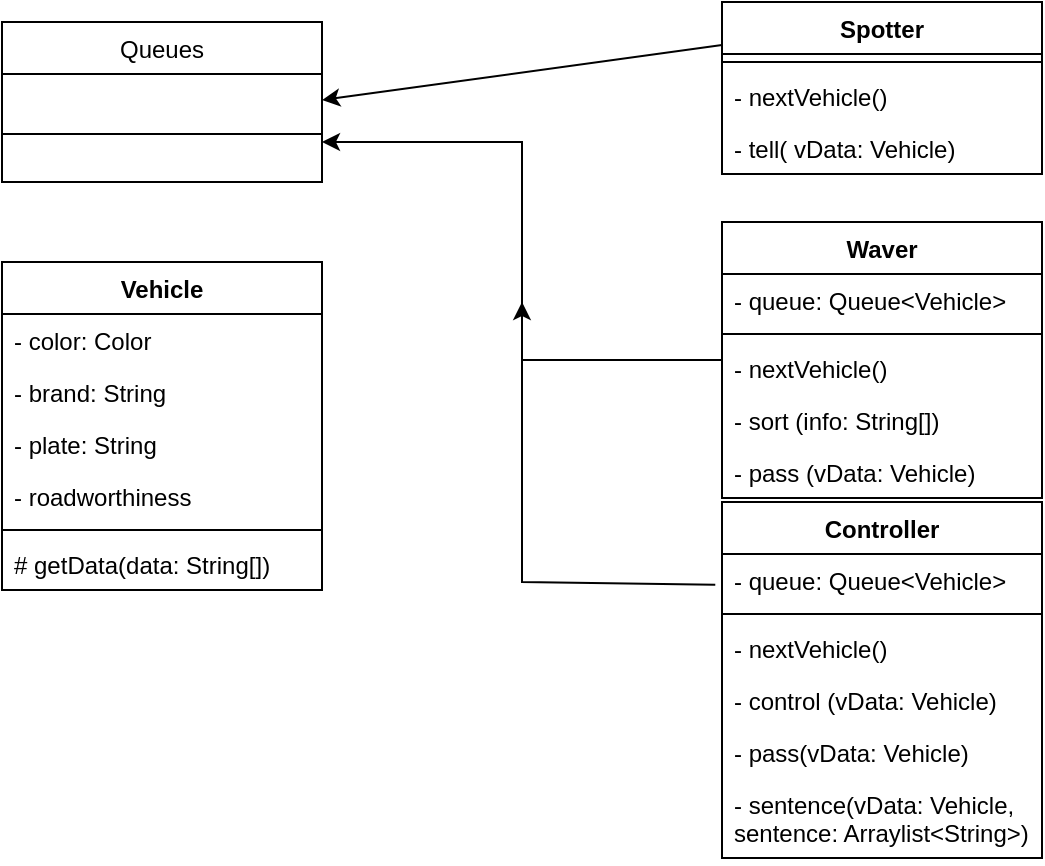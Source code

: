 <mxfile version="20.7.4" type="device"><diagram id="C5RBs43oDa-KdzZeNtuy" name="Page-1"><mxGraphModel dx="703" dy="682" grid="1" gridSize="10" guides="1" tooltips="1" connect="1" arrows="1" fold="1" page="1" pageScale="1" pageWidth="827" pageHeight="1169" math="0" shadow="0"><root><mxCell id="WIyWlLk6GJQsqaUBKTNV-0"/><mxCell id="WIyWlLk6GJQsqaUBKTNV-1" parent="WIyWlLk6GJQsqaUBKTNV-0"/><mxCell id="zkfFHV4jXpPFQw0GAbJ--6" value="Queues" style="swimlane;fontStyle=0;align=center;verticalAlign=top;childLayout=stackLayout;horizontal=1;startSize=26;horizontalStack=0;resizeParent=1;resizeLast=0;collapsible=1;marginBottom=0;rounded=0;shadow=0;strokeWidth=1;" parent="WIyWlLk6GJQsqaUBKTNV-1" vertex="1"><mxGeometry x="110" y="80" width="160" height="80" as="geometry"><mxRectangle x="130" y="380" width="160" height="26" as="alternateBounds"/></mxGeometry></mxCell><mxCell id="fuEfKK3UGycccUKb01st-0" value=" " style="text;strokeColor=none;fillColor=none;align=left;verticalAlign=top;spacingLeft=4;spacingRight=4;overflow=hidden;rotatable=0;points=[[0,0.5],[1,0.5]];portConstraint=eastwest;" vertex="1" parent="zkfFHV4jXpPFQw0GAbJ--6"><mxGeometry y="26" width="160" height="26" as="geometry"/></mxCell><mxCell id="zkfFHV4jXpPFQw0GAbJ--9" value="" style="line;html=1;strokeWidth=1;align=left;verticalAlign=middle;spacingTop=-1;spacingLeft=3;spacingRight=3;rotatable=0;labelPosition=right;points=[];portConstraint=eastwest;" parent="zkfFHV4jXpPFQw0GAbJ--6" vertex="1"><mxGeometry y="52" width="160" height="8" as="geometry"/></mxCell><mxCell id="fuEfKK3UGycccUKb01st-1" value="Spotter" style="swimlane;fontStyle=1;align=center;verticalAlign=top;childLayout=stackLayout;horizontal=1;startSize=26;horizontalStack=0;resizeParent=1;resizeParentMax=0;resizeLast=0;collapsible=1;marginBottom=0;" vertex="1" parent="WIyWlLk6GJQsqaUBKTNV-1"><mxGeometry x="470" y="70" width="160" height="86" as="geometry"/></mxCell><mxCell id="fuEfKK3UGycccUKb01st-3" value="" style="line;strokeWidth=1;fillColor=none;align=left;verticalAlign=middle;spacingTop=-1;spacingLeft=3;spacingRight=3;rotatable=0;labelPosition=right;points=[];portConstraint=eastwest;strokeColor=inherit;" vertex="1" parent="fuEfKK3UGycccUKb01st-1"><mxGeometry y="26" width="160" height="8" as="geometry"/></mxCell><mxCell id="fuEfKK3UGycccUKb01st-55" value="- nextVehicle()" style="text;strokeColor=none;fillColor=none;align=left;verticalAlign=top;spacingLeft=4;spacingRight=4;overflow=hidden;rotatable=0;points=[[0,0.5],[1,0.5]];portConstraint=eastwest;" vertex="1" parent="fuEfKK3UGycccUKb01st-1"><mxGeometry y="34" width="160" height="26" as="geometry"/></mxCell><mxCell id="fuEfKK3UGycccUKb01st-4" value="- tell( vData: Vehicle)" style="text;strokeColor=none;fillColor=none;align=left;verticalAlign=top;spacingLeft=4;spacingRight=4;overflow=hidden;rotatable=0;points=[[0,0.5],[1,0.5]];portConstraint=eastwest;" vertex="1" parent="fuEfKK3UGycccUKb01st-1"><mxGeometry y="60" width="160" height="26" as="geometry"/></mxCell><mxCell id="fuEfKK3UGycccUKb01st-29" style="edgeStyle=orthogonalEdgeStyle;rounded=0;orthogonalLoop=1;jettySize=auto;html=1;exitX=0;exitY=0.5;exitDx=0;exitDy=0;entryX=1;entryY=0.75;entryDx=0;entryDy=0;" edge="1" parent="WIyWlLk6GJQsqaUBKTNV-1" source="fuEfKK3UGycccUKb01st-5" target="zkfFHV4jXpPFQw0GAbJ--6"><mxGeometry relative="1" as="geometry"/></mxCell><mxCell id="fuEfKK3UGycccUKb01st-5" value="Waver" style="swimlane;fontStyle=1;align=center;verticalAlign=top;childLayout=stackLayout;horizontal=1;startSize=26;horizontalStack=0;resizeParent=1;resizeParentMax=0;resizeLast=0;collapsible=1;marginBottom=0;" vertex="1" parent="WIyWlLk6GJQsqaUBKTNV-1"><mxGeometry x="470" y="180" width="160" height="138" as="geometry"/></mxCell><mxCell id="fuEfKK3UGycccUKb01st-58" value="- queue: Queue&lt;Vehicle&gt;" style="text;strokeColor=none;fillColor=none;align=left;verticalAlign=top;spacingLeft=4;spacingRight=4;overflow=hidden;rotatable=0;points=[[0,0.5],[1,0.5]];portConstraint=eastwest;" vertex="1" parent="fuEfKK3UGycccUKb01st-5"><mxGeometry y="26" width="160" height="26" as="geometry"/></mxCell><mxCell id="fuEfKK3UGycccUKb01st-7" value="" style="line;strokeWidth=1;fillColor=none;align=left;verticalAlign=middle;spacingTop=-1;spacingLeft=3;spacingRight=3;rotatable=0;labelPosition=right;points=[];portConstraint=eastwest;strokeColor=inherit;" vertex="1" parent="fuEfKK3UGycccUKb01st-5"><mxGeometry y="52" width="160" height="8" as="geometry"/></mxCell><mxCell id="fuEfKK3UGycccUKb01st-57" value="- nextVehicle()" style="text;strokeColor=none;fillColor=none;align=left;verticalAlign=top;spacingLeft=4;spacingRight=4;overflow=hidden;rotatable=0;points=[[0,0.5],[1,0.5]];portConstraint=eastwest;" vertex="1" parent="fuEfKK3UGycccUKb01st-5"><mxGeometry y="60" width="160" height="26" as="geometry"/></mxCell><mxCell id="fuEfKK3UGycccUKb01st-8" value="- sort (info: String[])" style="text;strokeColor=none;fillColor=none;align=left;verticalAlign=top;spacingLeft=4;spacingRight=4;overflow=hidden;rotatable=0;points=[[0,0.5],[1,0.5]];portConstraint=eastwest;" vertex="1" parent="fuEfKK3UGycccUKb01st-5"><mxGeometry y="86" width="160" height="26" as="geometry"/></mxCell><mxCell id="fuEfKK3UGycccUKb01st-9" value="- pass (vData: Vehicle)" style="text;strokeColor=none;fillColor=none;align=left;verticalAlign=top;spacingLeft=4;spacingRight=4;overflow=hidden;rotatable=0;points=[[0,0.5],[1,0.5]];portConstraint=eastwest;" vertex="1" parent="fuEfKK3UGycccUKb01st-5"><mxGeometry y="112" width="160" height="26" as="geometry"/></mxCell><mxCell id="fuEfKK3UGycccUKb01st-14" value="Controller" style="swimlane;fontStyle=1;align=center;verticalAlign=top;childLayout=stackLayout;horizontal=1;startSize=26;horizontalStack=0;resizeParent=1;resizeParentMax=0;resizeLast=0;collapsible=1;marginBottom=0;" vertex="1" parent="WIyWlLk6GJQsqaUBKTNV-1"><mxGeometry x="470" y="320" width="160" height="178" as="geometry"/></mxCell><mxCell id="fuEfKK3UGycccUKb01st-59" value="- queue: Queue&lt;Vehicle&gt;" style="text;strokeColor=none;fillColor=none;align=left;verticalAlign=top;spacingLeft=4;spacingRight=4;overflow=hidden;rotatable=0;points=[[0,0.5],[1,0.5]];portConstraint=eastwest;" vertex="1" parent="fuEfKK3UGycccUKb01st-14"><mxGeometry y="26" width="160" height="26" as="geometry"/></mxCell><mxCell id="fuEfKK3UGycccUKb01st-16" value="" style="line;strokeWidth=1;fillColor=none;align=left;verticalAlign=middle;spacingTop=-1;spacingLeft=3;spacingRight=3;rotatable=0;labelPosition=right;points=[];portConstraint=eastwest;strokeColor=inherit;" vertex="1" parent="fuEfKK3UGycccUKb01st-14"><mxGeometry y="52" width="160" height="8" as="geometry"/></mxCell><mxCell id="fuEfKK3UGycccUKb01st-56" value="- nextVehicle()" style="text;strokeColor=none;fillColor=none;align=left;verticalAlign=top;spacingLeft=4;spacingRight=4;overflow=hidden;rotatable=0;points=[[0,0.5],[1,0.5]];portConstraint=eastwest;" vertex="1" parent="fuEfKK3UGycccUKb01st-14"><mxGeometry y="60" width="160" height="26" as="geometry"/></mxCell><mxCell id="fuEfKK3UGycccUKb01st-17" value="- control (vData: Vehicle)" style="text;strokeColor=none;fillColor=none;align=left;verticalAlign=top;spacingLeft=4;spacingRight=4;overflow=hidden;rotatable=0;points=[[0,0.5],[1,0.5]];portConstraint=eastwest;" vertex="1" parent="fuEfKK3UGycccUKb01st-14"><mxGeometry y="86" width="160" height="26" as="geometry"/></mxCell><mxCell id="fuEfKK3UGycccUKb01st-53" value="- pass(vData: Vehicle)" style="text;strokeColor=none;fillColor=none;align=left;verticalAlign=top;spacingLeft=4;spacingRight=4;overflow=hidden;rotatable=0;points=[[0,0.5],[1,0.5]];portConstraint=eastwest;" vertex="1" parent="fuEfKK3UGycccUKb01st-14"><mxGeometry y="112" width="160" height="26" as="geometry"/></mxCell><mxCell id="fuEfKK3UGycccUKb01st-54" value="- sentence(vData: Vehicle, &#10;sentence: Arraylist&lt;String&gt;)" style="text;strokeColor=none;fillColor=none;align=left;verticalAlign=top;spacingLeft=4;spacingRight=4;overflow=hidden;rotatable=0;points=[[0,0.5],[1,0.5]];portConstraint=eastwest;" vertex="1" parent="fuEfKK3UGycccUKb01st-14"><mxGeometry y="138" width="160" height="40" as="geometry"/></mxCell><mxCell id="fuEfKK3UGycccUKb01st-18" value="Vehicle" style="swimlane;fontStyle=1;align=center;verticalAlign=top;childLayout=stackLayout;horizontal=1;startSize=26;horizontalStack=0;resizeParent=1;resizeParentMax=0;resizeLast=0;collapsible=1;marginBottom=0;" vertex="1" parent="WIyWlLk6GJQsqaUBKTNV-1"><mxGeometry x="110" y="200" width="160" height="164" as="geometry"/></mxCell><mxCell id="fuEfKK3UGycccUKb01st-19" value="- color: Color" style="text;strokeColor=none;fillColor=none;align=left;verticalAlign=top;spacingLeft=4;spacingRight=4;overflow=hidden;rotatable=0;points=[[0,0.5],[1,0.5]];portConstraint=eastwest;" vertex="1" parent="fuEfKK3UGycccUKb01st-18"><mxGeometry y="26" width="160" height="26" as="geometry"/></mxCell><mxCell id="fuEfKK3UGycccUKb01st-22" value="- brand: String" style="text;strokeColor=none;fillColor=none;align=left;verticalAlign=top;spacingLeft=4;spacingRight=4;overflow=hidden;rotatable=0;points=[[0,0.5],[1,0.5]];portConstraint=eastwest;" vertex="1" parent="fuEfKK3UGycccUKb01st-18"><mxGeometry y="52" width="160" height="26" as="geometry"/></mxCell><mxCell id="fuEfKK3UGycccUKb01st-23" value="- plate: String" style="text;strokeColor=none;fillColor=none;align=left;verticalAlign=top;spacingLeft=4;spacingRight=4;overflow=hidden;rotatable=0;points=[[0,0.5],[1,0.5]];portConstraint=eastwest;" vertex="1" parent="fuEfKK3UGycccUKb01st-18"><mxGeometry y="78" width="160" height="26" as="geometry"/></mxCell><mxCell id="fuEfKK3UGycccUKb01st-24" value="- roadworthiness" style="text;strokeColor=none;fillColor=none;align=left;verticalAlign=top;spacingLeft=4;spacingRight=4;overflow=hidden;rotatable=0;points=[[0,0.5],[1,0.5]];portConstraint=eastwest;" vertex="1" parent="fuEfKK3UGycccUKb01st-18"><mxGeometry y="104" width="160" height="26" as="geometry"/></mxCell><mxCell id="fuEfKK3UGycccUKb01st-20" value="" style="line;strokeWidth=1;fillColor=none;align=left;verticalAlign=middle;spacingTop=-1;spacingLeft=3;spacingRight=3;rotatable=0;labelPosition=right;points=[];portConstraint=eastwest;strokeColor=inherit;" vertex="1" parent="fuEfKK3UGycccUKb01st-18"><mxGeometry y="130" width="160" height="8" as="geometry"/></mxCell><mxCell id="fuEfKK3UGycccUKb01st-21" value="# getData(data: String[])" style="text;strokeColor=none;fillColor=none;align=left;verticalAlign=top;spacingLeft=4;spacingRight=4;overflow=hidden;rotatable=0;points=[[0,0.5],[1,0.5]];portConstraint=eastwest;" vertex="1" parent="fuEfKK3UGycccUKb01st-18"><mxGeometry y="138" width="160" height="26" as="geometry"/></mxCell><mxCell id="fuEfKK3UGycccUKb01st-28" value="" style="endArrow=classic;html=1;rounded=0;entryX=1;entryY=0.5;entryDx=0;entryDy=0;exitX=0;exitY=0.25;exitDx=0;exitDy=0;" edge="1" parent="WIyWlLk6GJQsqaUBKTNV-1" source="fuEfKK3UGycccUKb01st-1" target="fuEfKK3UGycccUKb01st-0"><mxGeometry width="50" height="50" relative="1" as="geometry"><mxPoint x="340" y="160" as="sourcePoint"/><mxPoint x="390" y="110" as="targetPoint"/></mxGeometry></mxCell><mxCell id="fuEfKK3UGycccUKb01st-52" value="" style="endArrow=classic;html=1;rounded=0;exitX=-0.021;exitY=0.593;exitDx=0;exitDy=0;exitPerimeter=0;" edge="1" parent="WIyWlLk6GJQsqaUBKTNV-1"><mxGeometry width="50" height="50" relative="1" as="geometry"><mxPoint x="466.64" y="361.418" as="sourcePoint"/><mxPoint x="370" y="220" as="targetPoint"/><Array as="points"><mxPoint x="370" y="360"/></Array></mxGeometry></mxCell></root></mxGraphModel></diagram></mxfile>
